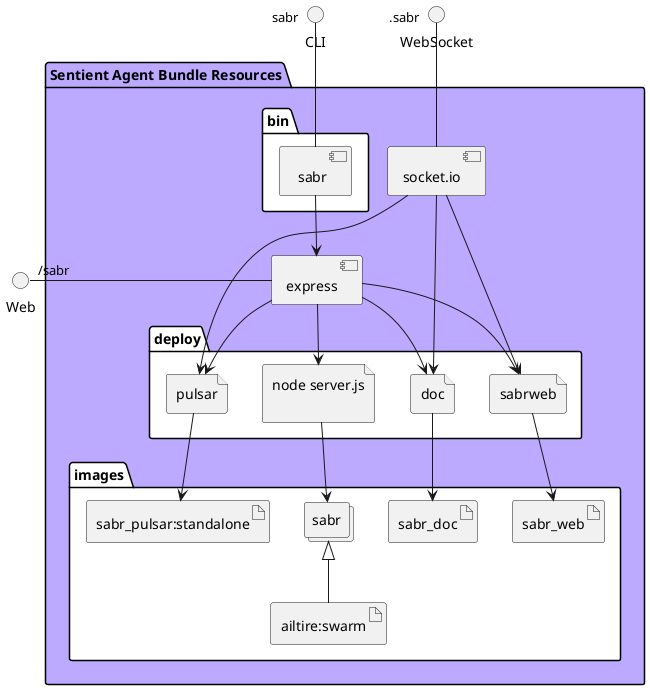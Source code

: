 @startuml
  interface CLI
  interface Web
  interface WebSocket
package "Sentient Agent Bundle Resources" #bbaaff {
  component express as REST
  component socket.io as socket
  folder bin #ffffff {
    component " sabr" as binName
  }
  binName --> REST

  folder deploy #ffffff {
      file "node server.js\n" as sabr_container
      REST --> sabr_container

  
    file "sabrweb" as sabrweb_container
    REST --> sabrweb_container
    socket ---> sabrweb_container
  
    file "pulsar" as pulsar_container
    REST --> pulsar_container
    socket ---> pulsar_container
  
    file "doc" as doc_container
    REST --> doc_container
    socket ---> doc_container
  
  }
  folder images #ffffff {
    collections "sabr" as sabrimage
    artifact "ailtire:swarm" as ailtireswarm
    sabrimage <|-- ailtireswarm
    sabr_container --> sabrimage

  
      artifact "sabr_web" as sabr_web
      sabrweb_container --> sabr_web
    
      artifact "sabr_pulsar:standalone" as sabr_pulsar_standalone
      pulsar_container --> sabr_pulsar_standalone
    
      artifact "sabr_doc" as sabr_doc
      doc_container --> sabr_doc
    
  }
}
CLI " sabr" -- binName
Web "/sabr" - REST
WebSocket ".sabr" -- socket

@enduml
